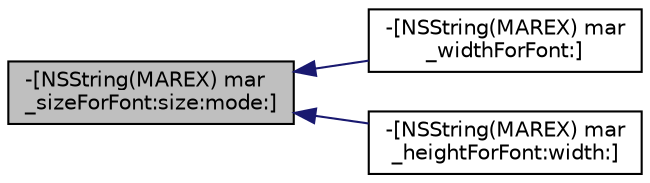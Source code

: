 digraph "-[NSString(MAREX) mar_sizeForFont:size:mode:]"
{
  edge [fontname="Helvetica",fontsize="10",labelfontname="Helvetica",labelfontsize="10"];
  node [fontname="Helvetica",fontsize="10",shape=record];
  rankdir="LR";
  Node67 [label="-[NSString(MAREX) mar\l_sizeForFont:size:mode:]",height=0.2,width=0.4,color="black", fillcolor="grey75", style="filled", fontcolor="black"];
  Node67 -> Node68 [dir="back",color="midnightblue",fontsize="10",style="solid",fontname="Helvetica"];
  Node68 [label="-[NSString(MAREX) mar\l_widthForFont:]",height=0.2,width=0.4,color="black", fillcolor="white", style="filled",URL="$category_n_s_string_07_m_a_r_e_x_08.html#a5cee15474217cc982a9412c78e0006b4"];
  Node67 -> Node69 [dir="back",color="midnightblue",fontsize="10",style="solid",fontname="Helvetica"];
  Node69 [label="-[NSString(MAREX) mar\l_heightForFont:width:]",height=0.2,width=0.4,color="black", fillcolor="white", style="filled",URL="$category_n_s_string_07_m_a_r_e_x_08.html#a00607982510e24191e99101500b84f58"];
}
